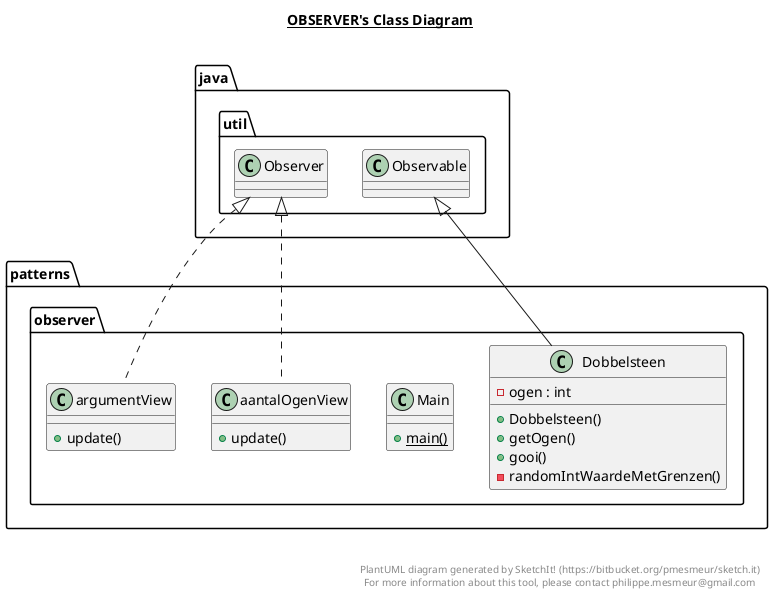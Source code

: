 @startuml

title __OBSERVER's Class Diagram__\n

  namespace patterns.observer {
    class patterns.observer.Dobbelsteen {
        - ogen : int
        + Dobbelsteen()
        + getOgen()
        + gooi()
        - randomIntWaardeMetGrenzen()
    }
  }
  

  namespace patterns.observer {
    class patterns.observer.Main {
        {static} + main()
    }
  }
  

  namespace patterns.observer {
    class patterns.observer.aantalOgenView {
        + update()
    }
  }
  

  namespace patterns.observer {
    class patterns.observer.argumentView {
        + update()
    }
  }
  

  patterns.observer.Dobbelsteen -up-|> java.util.Observable
  patterns.observer.aantalOgenView .up.|> java.util.Observer
  patterns.observer.argumentView .up.|> java.util.Observer


right footer


PlantUML diagram generated by SketchIt! (https://bitbucket.org/pmesmeur/sketch.it)
For more information about this tool, please contact philippe.mesmeur@gmail.com
endfooter

@enduml
